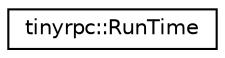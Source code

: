 digraph "类继承关系图"
{
 // LATEX_PDF_SIZE
  edge [fontname="Helvetica",fontsize="10",labelfontname="Helvetica",labelfontsize="10"];
  node [fontname="Helvetica",fontsize="10",shape=record];
  rankdir="LR";
  Node0 [label="tinyrpc::RunTime",height=0.2,width=0.4,color="black", fillcolor="white", style="filled",URL="$classtinyrpc_1_1RunTime.html",tooltip=" "];
}
